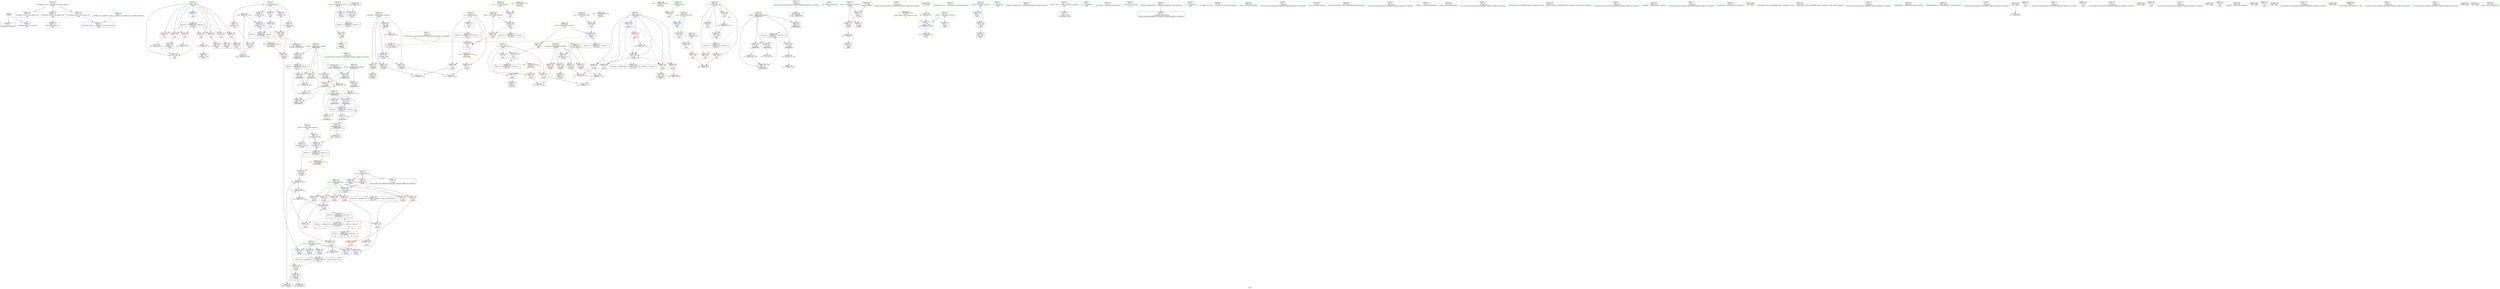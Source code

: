 digraph "SVFG" {
	label="SVFG";

	Node0x55c4ce69ee40 [shape=record,color=grey,label="{NodeID: 0\nNullPtr}"];
	Node0x55c4ce69ee40 -> Node0x55c4ce6b39d0[style=solid];
	Node0x55c4ce69ee40 -> Node0x55c4ce6ba080[style=solid];
	Node0x55c4ce6b6980 [shape=record,color=grey,label="{NodeID: 277\n286 = Binary(285, 233, )\n}"];
	Node0x55c4ce6b6980 -> Node0x55c4ce6b56d0[style=solid];
	Node0x55c4ce6b5050 [shape=record,color=blue,label="{NodeID: 194\n203\<--122\n\<--\n_Z4callii\n}"];
	Node0x55c4ce6b5050 -> Node0x55c4ce6d1790[style=dashed];
	Node0x55c4ce6b2210 [shape=record,color=red,label="{NodeID: 111\n96\<--74\n\<--retval\n_Z2EQd\n}"];
	Node0x55c4ce6b2210 -> Node0x55c4ce6b3da0[style=solid];
	Node0x55c4ce6b02a0 [shape=record,color=green,label="{NodeID: 28\n19\<--21\nm\<--m_field_insensitive\nGlob }"];
	Node0x55c4ce6b02a0 -> Node0x55c4ce6b1e00[style=solid];
	Node0x55c4ce6b02a0 -> Node0x55c4ce6b1ed0[style=solid];
	Node0x55c4ce6b02a0 -> Node0x55c4ce6b9c80[style=solid];
	Node0x55c4ce6b02a0 -> Node0x55c4ce6b5c80[style=solid];
	Node0x55c4ce6cf090 [shape=record,color=black,label="{NodeID: 305\nMR_8V_3 = PHI(MR_8V_4, MR_8V_2, )\npts\{107 \}\n}"];
	Node0x55c4ce6cf090 -> Node0x55c4ce6b2480[style=dashed];
	Node0x55c4ce6cf090 -> Node0x55c4ce6b6ed0[style=dashed];
	Node0x55c4ce6cf090 -> Node0x55c4ce6b6fa0[style=dashed];
	Node0x55c4ce6cf090 -> Node0x55c4ce6ba9a0[style=dashed];
	Node0x55c4ce6b8250 [shape=record,color=red,label="{NodeID: 139\n207\<--161\n\<--i\n_Z4callii\n}"];
	Node0x55c4ce6b8250 -> Node0x55c4ce6c3130[style=solid];
	Node0x55c4ce6b2c20 [shape=record,color=green,label="{NodeID: 56\n256\<--257\na\<--a_field_insensitive\nmain\n}"];
	Node0x55c4ce6b2c20 -> Node0x55c4ce6b9290[style=solid];
	Node0x55c4ce6ece90 [shape=record,color=black,label="{NodeID: 416\n104 = PHI(296, )\n1st arg _Z6BigModxxx }"];
	Node0x55c4ce6ece90 -> Node0x55c4ce6ba590[style=solid];
	Node0x55c4ce6b9910 [shape=record,color=red,label="{NodeID: 167\n336\<--268\n\<--tmp16\nmain\n}"];
	Node0x55c4ce6b9910 -> Node0x55c4ce6b5e20[style=solid];
	Node0x55c4ce6b44f0 [shape=record,color=black,label="{NodeID: 84\n288\<--287\nidxprom1\<--\nmain\n}"];
	Node0x55c4ce68f7a0 [shape=record,color=green,label="{NodeID: 1\n7\<--1\n__dso_handle\<--dummyObj\nGlob }"];
	Node0x55c4ce6b6b00 [shape=record,color=grey,label="{NodeID: 278\n285 = Binary(282, 284, )\n}"];
	Node0x55c4ce6b6b00 -> Node0x55c4ce6b6980[style=solid];
	Node0x55c4ce6b5120 [shape=record,color=blue,label="{NodeID: 195\n161\<--92\ni\<--\n_Z4callii\n}"];
	Node0x55c4ce6b5120 -> Node0x55c4ce6b8250[style=dashed];
	Node0x55c4ce6b5120 -> Node0x55c4ce6b8320[style=dashed];
	Node0x55c4ce6b5120 -> Node0x55c4ce6b83f0[style=dashed];
	Node0x55c4ce6b5120 -> Node0x55c4ce6b84c0[style=dashed];
	Node0x55c4ce6b5120 -> Node0x55c4ce6b8590[style=dashed];
	Node0x55c4ce6b5120 -> Node0x55c4ce6b52c0[style=dashed];
	Node0x55c4ce6b5120 -> Node0x55c4ce6ce690[style=dashed];
	Node0x55c4ce6b22e0 [shape=record,color=red,label="{NodeID: 112\n79\<--76\n\<--d.addr\n_Z2EQd\n}"];
	Node0x55c4ce6b03a0 [shape=record,color=green,label="{NodeID: 29\n22\<--23\nn\<--n_field_insensitive\nGlob }"];
	Node0x55c4ce6b03a0 -> Node0x55c4ce6b1fa0[style=solid];
	Node0x55c4ce6b03a0 -> Node0x55c4ce6b2070[style=solid];
	Node0x55c4ce6b03a0 -> Node0x55c4ce6b2140[style=solid];
	Node0x55c4ce6b03a0 -> Node0x55c4ce6b9d80[style=solid];
	Node0x55c4ce6b03a0 -> Node0x55c4ce6b5e20[style=solid];
	Node0x55c4ce6cf590 [shape=record,color=black,label="{NodeID: 306\nMR_10V_3 = PHI(MR_10V_4, MR_10V_2, )\npts\{109 \}\n}"];
	Node0x55c4ce6cf590 -> Node0x55c4ce6b7070[style=dashed];
	Node0x55c4ce6cf590 -> Node0x55c4ce6b7140[style=dashed];
	Node0x55c4ce6cf590 -> Node0x55c4ce6b7210[style=dashed];
	Node0x55c4ce6cf590 -> Node0x55c4ce6ba8d0[style=dashed];
	Node0x55c4ce6b8320 [shape=record,color=red,label="{NodeID: 140\n212\<--161\n\<--i\n_Z4callii\n}"];
	Node0x55c4ce6b8320 -> Node0x55c4ce6c0320[style=solid];
	Node0x55c4ce6b2cf0 [shape=record,color=green,label="{NodeID: 57\n258\<--259\ntmp\<--tmp_field_insensitive\nmain\n}"];
	Node0x55c4ce6b2cf0 -> Node0x55c4ce6b9360[style=solid];
	Node0x55c4ce6b2cf0 -> Node0x55c4ce6b5940[style=solid];
	Node0x55c4ce6ecfa0 [shape=record,color=black,label="{NodeID: 417\n105 = PHI(233, )\n2nd arg _Z6BigModxxx }"];
	Node0x55c4ce6ecfa0 -> Node0x55c4ce6ba660[style=solid];
	Node0x55c4ce6b99e0 [shape=record,color=red,label="{NodeID: 168\n282\<--281\n\<--arrayidx\nmain\n}"];
	Node0x55c4ce6b99e0 -> Node0x55c4ce6b6b00[style=solid];
	Node0x55c4ce6b45c0 [shape=record,color=black,label="{NodeID: 85\n292\<--291\nidxprom3\<--\nmain\n}"];
	Node0x55c4ce6a3d30 [shape=record,color=green,label="{NodeID: 2\n9\<--1\n\<--dummyObj\nCan only get source location for instruction, argument, global var or function.}"];
	Node0x55c4ce6b6c80 [shape=record,color=grey,label="{NodeID: 279\n238 = Binary(237, 92, )\n}"];
	Node0x55c4ce6b6c80 -> Node0x55c4ce6b52c0[style=solid];
	Node0x55c4ce6b51f0 [shape=record,color=blue,label="{NodeID: 196\n234\<--232\n\<--rem\n_Z4callii\n}"];
	Node0x55c4ce6b51f0 -> Node0x55c4ce6d1790[style=dashed];
	Node0x55c4ce6b23b0 [shape=record,color=red,label="{NodeID: 113\n88\<--76\n\<--d.addr\n_Z2EQd\n}"];
	Node0x55c4ce6b23b0 -> Node0x55c4ce6c38b0[style=solid];
	Node0x55c4ce6b04a0 [shape=record,color=green,label="{NodeID: 30\n31\<--35\nllvm.global_ctors\<--llvm.global_ctors_field_insensitive\nGlob }"];
	Node0x55c4ce6b04a0 -> Node0x55c4ce6b1b00[style=solid];
	Node0x55c4ce6b04a0 -> Node0x55c4ce6b1c00[style=solid];
	Node0x55c4ce6b04a0 -> Node0x55c4ce6b1d00[style=solid];
	Node0x55c4ce6cfa90 [shape=record,color=black,label="{NodeID: 307\nMR_14V_3 = PHI(MR_14V_5, MR_14V_2, )\npts\{113 \}\n}"];
	Node0x55c4ce6cfa90 -> Node0x55c4ce6b7480[style=dashed];
	Node0x55c4ce6cfa90 -> Node0x55c4ce6b7550[style=dashed];
	Node0x55c4ce6cfa90 -> Node0x55c4ce6ba800[style=dashed];
	Node0x55c4ce6cfa90 -> Node0x55c4ce6cfa90[style=dashed];
	Node0x55c4ce6b83f0 [shape=record,color=red,label="{NodeID: 141\n221\<--161\n\<--i\n_Z4callii\n}"];
	Node0x55c4ce6b83f0 -> Node0x55c4ce6c04a0[style=solid];
	Node0x55c4ce6b2dc0 [shape=record,color=green,label="{NodeID: 58\n260\<--261\ncs\<--cs_field_insensitive\nmain\n}"];
	Node0x55c4ce6b2dc0 -> Node0x55c4ce6b9430[style=solid];
	Node0x55c4ce6b2dc0 -> Node0x55c4ce6b9500[style=solid];
	Node0x55c4ce6b2dc0 -> Node0x55c4ce6b95d0[style=solid];
	Node0x55c4ce6b2dc0 -> Node0x55c4ce6b5ae0[style=solid];
	Node0x55c4ce6b2dc0 -> Node0x55c4ce6bced0[style=solid];
	Node0x55c4ce6b9ab0 [shape=record,color=red,label="{NodeID: 169\n294\<--293\n\<--arrayidx4\nmain\n|{<s0>6}}"];
	Node0x55c4ce6b9ab0:s0 -> Node0x55c4ce6ecd80[style=solid,color=red];
	Node0x55c4ce6b4690 [shape=record,color=black,label="{NodeID: 86\n298\<--297\nidxprom5\<--\nmain\n}"];
	Node0x55c4ce6a3dc0 [shape=record,color=green,label="{NodeID: 3\n20\<--1\n\<--dummyObj\nCan only get source location for instruction, argument, global var or function.|{<s0>13|<s1>13}}"];
	Node0x55c4ce6a3dc0:s0 -> Node0x55c4ce6ec8c0[style=solid,color=red];
	Node0x55c4ce6a3dc0:s1 -> Node0x55c4ce6ecb30[style=solid,color=red];
	Node0x55c4ce6b6e00 [shape=record,color=grey,label="{NodeID: 280\n64 = Binary(65, 61, )\n}"];
	Node0x55c4ce6b6e00 -> Node0x55c4ce6ba180[style=solid];
	Node0x55c4ce6b52c0 [shape=record,color=blue,label="{NodeID: 197\n161\<--238\ni\<--inc\n_Z4callii\n}"];
	Node0x55c4ce6b52c0 -> Node0x55c4ce6b8250[style=dashed];
	Node0x55c4ce6b52c0 -> Node0x55c4ce6b8320[style=dashed];
	Node0x55c4ce6b52c0 -> Node0x55c4ce6b83f0[style=dashed];
	Node0x55c4ce6b52c0 -> Node0x55c4ce6b84c0[style=dashed];
	Node0x55c4ce6b52c0 -> Node0x55c4ce6b8590[style=dashed];
	Node0x55c4ce6b52c0 -> Node0x55c4ce6b52c0[style=dashed];
	Node0x55c4ce6b52c0 -> Node0x55c4ce6ce690[style=dashed];
	Node0x55c4ce6b2480 [shape=record,color=red,label="{NodeID: 114\n130\<--106\n\<--B.addr\n_Z6BigModxxx\n}"];
	Node0x55c4ce6b2480 -> Node0x55c4ce6c26b0[style=solid];
	Node0x55c4ce6b05a0 [shape=record,color=green,label="{NodeID: 31\n36\<--37\n__cxx_global_var_init\<--__cxx_global_var_init_field_insensitive\n}"];
	Node0x55c4ce6cff90 [shape=record,color=black,label="{NodeID: 308\nMR_40V_3 = PHI(MR_40V_4, MR_40V_2, )\npts\{253 \}\n}"];
	Node0x55c4ce6cff90 -> Node0x55c4ce6b8c10[style=dashed];
	Node0x55c4ce6cff90 -> Node0x55c4ce6b8ce0[style=dashed];
	Node0x55c4ce6cff90 -> Node0x55c4ce6b8db0[style=dashed];
	Node0x55c4ce6cff90 -> Node0x55c4ce6b8e80[style=dashed];
	Node0x55c4ce6cff90 -> Node0x55c4ce6b8f50[style=dashed];
	Node0x55c4ce6cff90 -> Node0x55c4ce6b9020[style=dashed];
	Node0x55c4ce6cff90 -> Node0x55c4ce6b90f0[style=dashed];
	Node0x55c4ce6cff90 -> Node0x55c4ce6b5870[style=dashed];
	Node0x55c4ce6b84c0 [shape=record,color=red,label="{NodeID: 142\n226\<--161\n\<--i\n_Z4callii\n}"];
	Node0x55c4ce6b84c0 -> Node0x55c4ce6b41b0[style=solid];
	Node0x55c4ce6b2e90 [shape=record,color=green,label="{NodeID: 59\n262\<--263\na11\<--a11_field_insensitive\nmain\n}"];
	Node0x55c4ce6b2e90 -> Node0x55c4ce6b96a0[style=solid];
	Node0x55c4ce6b9b80 [shape=record,color=blue,label="{NodeID: 170\n8\<--9\n_ZL2pi\<--\nGlob }"];
	Node0x55c4ce6b4760 [shape=record,color=black,label="{NodeID: 87\n249\<--361\nmain_ret\<--\nmain\n}"];
	Node0x55c4ce6a3e50 [shape=record,color=green,label="{NodeID: 4\n24\<--1\n.str\<--dummyObj\nGlob }"];
	Node0x55c4ce6c26b0 [shape=record,color=grey,label="{NodeID: 281\n131 = Binary(129, 130, )\n}"];
	Node0x55c4ce6c26b0 -> Node0x55c4ce6b6680[style=solid];
	Node0x55c4ce6b5390 [shape=record,color=blue,label="{NodeID: 198\n153\<--242\nretval\<--\n_Z4callii\n}"];
	Node0x55c4ce6b5390 -> Node0x55c4ce6cdc90[style=dashed];
	Node0x55c4ce6b6ed0 [shape=record,color=red,label="{NodeID: 115\n139\<--106\n\<--B.addr\n_Z6BigModxxx\n}"];
	Node0x55c4ce6b6ed0 -> Node0x55c4ce6b6080[style=solid];
	Node0x55c4ce6b06a0 [shape=record,color=green,label="{NodeID: 32\n40\<--41\n_ZNSt8ios_base4InitC1Ev\<--_ZNSt8ios_base4InitC1Ev_field_insensitive\n}"];
	Node0x55c4ce6d0490 [shape=record,color=black,label="{NodeID: 309\nMR_30V_3 = PHI(MR_30V_4, MR_30V_2, )\npts\{130000 \}\n|{|<s2>13}}"];
	Node0x55c4ce6d0490 -> Node0x55c4ce6b99e0[style=dashed];
	Node0x55c4ce6d0490 -> Node0x55c4ce6b56d0[style=dashed];
	Node0x55c4ce6d0490:s2 -> Node0x55c4ce6d4d10[style=dashed,color=red];
	Node0x55c4ce6b8590 [shape=record,color=red,label="{NodeID: 143\n237\<--161\n\<--i\n_Z4callii\n}"];
	Node0x55c4ce6b8590 -> Node0x55c4ce6b6c80[style=solid];
	Node0x55c4ce6b2f60 [shape=record,color=green,label="{NodeID: 60\n264\<--265\ntmp13\<--tmp13_field_insensitive\nmain\n}"];
	Node0x55c4ce6b2f60 -> Node0x55c4ce6b9770[style=solid];
	Node0x55c4ce6b2f60 -> Node0x55c4ce6b5bb0[style=solid];
	Node0x55c4ce6b9c80 [shape=record,color=blue,label="{NodeID: 171\n19\<--20\nm\<--\nGlob }"];
	Node0x55c4ce6b9c80 -> Node0x55c4ce6d1c90[style=dashed];
	Node0x55c4ce6b4830 [shape=record,color=purple,label="{NodeID: 88\n42\<--4\n\<--_ZStL8__ioinit\n__cxx_global_var_init\n}"];
	Node0x55c4ce6ae980 [shape=record,color=green,label="{NodeID: 5\n26\<--1\n.str.2\<--dummyObj\nGlob }"];
	Node0x55c4ce6c2830 [shape=record,color=grey,label="{NodeID: 282\n224 = Binary(223, 92, )\n|{<s0>5}}"];
	Node0x55c4ce6c2830:s0 -> Node0x55c4ce6ecb30[style=solid,color=red];
	Node0x55c4ce6b5460 [shape=record,color=blue,label="{NodeID: 199\n250\<--20\nretval\<--\nmain\n}"];
	Node0x55c4ce6b5460 -> Node0x55c4ce6b8b40[style=dashed];
	Node0x55c4ce6b6fa0 [shape=record,color=red,label="{NodeID: 116\n140\<--106\n\<--B.addr\n_Z6BigModxxx\n}"];
	Node0x55c4ce6b6fa0 -> Node0x55c4ce6b6080[style=solid];
	Node0x55c4ce6b07a0 [shape=record,color=green,label="{NodeID: 33\n46\<--47\n__cxa_atexit\<--__cxa_atexit_field_insensitive\n}"];
	Node0x55c4ce6d11a0 [shape=record,color=black,label="{NodeID: 310\nMR_32V_2 = PHI(MR_32V_3, MR_32V_1, )\npts\{150000 \}\n|{|<s1>13}}"];
	Node0x55c4ce6d11a0 -> Node0x55c4ce6b57a0[style=dashed];
	Node0x55c4ce6d11a0:s1 -> Node0x55c4ce6d4df0[style=dashed,color=red];
	Node0x55c4ce6b8660 [shape=record,color=red,label="{NodeID: 144\n176\<--175\n\<--arrayidx\n_Z4callii\n}"];
	Node0x55c4ce6b8660 -> Node0x55c4ce6bac10[style=solid];
	Node0x55c4ce6b3030 [shape=record,color=green,label="{NodeID: 61\n266\<--267\na14\<--a14_field_insensitive\nmain\n}"];
	Node0x55c4ce6b3030 -> Node0x55c4ce6b9840[style=solid];
	Node0x55c4ce6d5630 [shape=record,color=yellow,style=double,label="{NodeID: 338\n44V_1 = ENCHI(MR_44V_0)\npts\{257 \}\nFun[main]}"];
	Node0x55c4ce6d5630 -> Node0x55c4ce6b9290[style=dashed];
	Node0x55c4ce6b9d80 [shape=record,color=blue,label="{NodeID: 172\n22\<--20\nn\<--\nGlob }"];
	Node0x55c4ce6b9d80 -> Node0x55c4ce6d2190[style=dashed];
	Node0x55c4ce6b4900 [shape=record,color=purple,label="{NodeID: 89\n175\<--11\narrayidx\<--fact\n_Z4callii\n}"];
	Node0x55c4ce6b4900 -> Node0x55c4ce6b8660[style=solid];
	Node0x55c4ce6aea10 [shape=record,color=green,label="{NodeID: 6\n28\<--1\n_ZSt4cout\<--dummyObj\nGlob }"];
	Node0x55c4ce6c29b0 [shape=record,color=grey,label="{NodeID: 283\n125 = Binary(124, 126, )\n}"];
	Node0x55c4ce6c29b0 -> Node0x55c4ce6c3bb0[style=solid];
	Node0x55c4ce6b5530 [shape=record,color=blue,label="{NodeID: 200\n271\<--118\n\<--\nmain\n}"];
	Node0x55c4ce6b5530 -> Node0x55c4ce6d0490[style=dashed];
	Node0x55c4ce6b7070 [shape=record,color=red,label="{NodeID: 117\n120\<--108\n\<--P.addr\n_Z6BigModxxx\n}"];
	Node0x55c4ce6b7070 -> Node0x55c4ce6c3d30[style=solid];
	Node0x55c4ce6b08a0 [shape=record,color=green,label="{NodeID: 34\n45\<--51\n_ZNSt8ios_base4InitD1Ev\<--_ZNSt8ios_base4InitD1Ev_field_insensitive\n}"];
	Node0x55c4ce6b08a0 -> Node0x55c4ce6b3bd0[style=solid];
	Node0x55c4ce6b8730 [shape=record,color=red,label="{NodeID: 145\n195\<--194\n\<--\n_Z4callii\n}"];
	Node0x55c4ce6b8730 -> Node0x55c4ce6c32b0[style=solid];
	Node0x55c4ce6b3100 [shape=record,color=green,label="{NodeID: 62\n268\<--269\ntmp16\<--tmp16_field_insensitive\nmain\n}"];
	Node0x55c4ce6b3100 -> Node0x55c4ce6b9910[style=solid];
	Node0x55c4ce6b3100 -> Node0x55c4ce6b5d50[style=solid];
	Node0x55c4ce6b9e80 [shape=record,color=blue,label="{NodeID: 173\n390\<--32\nllvm.global_ctors_0\<--\nGlob }"];
	Node0x55c4ce6b49d0 [shape=record,color=purple,label="{NodeID: 90\n271\<--11\n\<--fact\nmain\n}"];
	Node0x55c4ce6b49d0 -> Node0x55c4ce6b5530[style=solid];
	Node0x55c4ce6aeaa0 [shape=record,color=green,label="{NodeID: 7\n29\<--1\n.str.3\<--dummyObj\nGlob }"];
	Node0x55c4ce6c2b30 [shape=record,color=grey,label="{NodeID: 284\n232 = Binary(231, 233, )\n}"];
	Node0x55c4ce6c2b30 -> Node0x55c4ce6b51f0[style=solid];
	Node0x55c4ce6b5600 [shape=record,color=blue,label="{NodeID: 201\n252\<--92\ni\<--\nmain\n}"];
	Node0x55c4ce6b5600 -> Node0x55c4ce6cff90[style=dashed];
	Node0x55c4ce6b7140 [shape=record,color=red,label="{NodeID: 118\n124\<--108\n\<--P.addr\n_Z6BigModxxx\n}"];
	Node0x55c4ce6b7140 -> Node0x55c4ce6c29b0[style=solid];
	Node0x55c4ce6b09a0 [shape=record,color=green,label="{NodeID: 35\n58\<--59\n__cxx_global_var_init.1\<--__cxx_global_var_init.1_field_insensitive\n}"];
	Node0x55c4ce6d1790 [shape=record,color=black,label="{NodeID: 312\nMR_34V_4 = PHI(MR_34V_6, MR_34V_3, )\npts\{180000 \}\n|{|<s3>5|<s4>5|<s5>5|<s6>5}}"];
	Node0x55c4ce6d1790 -> Node0x55c4ce6b88d0[style=dashed];
	Node0x55c4ce6d1790 -> Node0x55c4ce6b8a70[style=dashed];
	Node0x55c4ce6d1790 -> Node0x55c4ce6ceb90[style=dashed];
	Node0x55c4ce6d1790:s3 -> Node0x55c4ce6b8730[style=dashed,color=red];
	Node0x55c4ce6d1790:s4 -> Node0x55c4ce6b8800[style=dashed,color=red];
	Node0x55c4ce6d1790:s5 -> Node0x55c4ce6b5050[style=dashed,color=red];
	Node0x55c4ce6d1790:s6 -> Node0x55c4ce6ceb90[style=dashed,color=red];
	Node0x55c4ce6b8800 [shape=record,color=red,label="{NodeID: 146\n200\<--199\n\<--\n_Z4callii\n}"];
	Node0x55c4ce6b8800 -> Node0x55c4ce6b4f80[style=solid];
	Node0x55c4ce6b31d0 [shape=record,color=green,label="{NodeID: 63\n308\<--309\nscanf\<--scanf_field_insensitive\n}"];
	Node0x55c4ce6b9f80 [shape=record,color=blue,label="{NodeID: 174\n391\<--33\nllvm.global_ctors_1\<--_GLOBAL__sub_I_math10_0_1.cpp\nGlob }"];
	Node0x55c4ce6b4aa0 [shape=record,color=purple,label="{NodeID: 91\n281\<--11\narrayidx\<--fact\nmain\n}"];
	Node0x55c4ce6b4aa0 -> Node0x55c4ce6b99e0[style=solid];
	Node0x55c4ce6aeb30 [shape=record,color=green,label="{NodeID: 8\n32\<--1\n\<--dummyObj\nCan only get source location for instruction, argument, global var or function.}"];
	Node0x55c4ce6c2cb0 [shape=record,color=grey,label="{NodeID: 285\n230 = Binary(225, 229, )\n}"];
	Node0x55c4ce6c2cb0 -> Node0x55c4ce6c2e30[style=solid];
	Node0x55c4ce6b56d0 [shape=record,color=blue,label="{NodeID: 202\n289\<--286\narrayidx2\<--rem\nmain\n}"];
	Node0x55c4ce6b56d0 -> Node0x55c4ce6b9ab0[style=dashed];
	Node0x55c4ce6b56d0 -> Node0x55c4ce6d0490[style=dashed];
	Node0x55c4ce6b7210 [shape=record,color=red,label="{NodeID: 119\n136\<--108\n\<--P.addr\n_Z6BigModxxx\n}"];
	Node0x55c4ce6b7210 -> Node0x55c4ce6b6500[style=solid];
	Node0x55c4ce6b0aa0 [shape=record,color=green,label="{NodeID: 36\n62\<--63\nacos\<--acos_field_insensitive\n}"];
	Node0x55c4ce6d1c90 [shape=record,color=black,label="{NodeID: 313\nMR_16V_2 = PHI(MR_16V_3, MR_16V_1, )\npts\{21 \}\n}"];
	Node0x55c4ce6d1c90 -> Node0x55c4ce6b5c80[style=dashed];
	Node0x55c4ce6b88d0 [shape=record,color=red,label="{NodeID: 147\n219\<--218\n\<--\n_Z4callii\n}"];
	Node0x55c4ce6b88d0 -> Node0x55c4ce6c2e30[style=solid];
	Node0x55c4ce6b32d0 [shape=record,color=green,label="{NodeID: 64\n324\<--325\nllvm.memset.p0i8.i64\<--llvm.memset.p0i8.i64_field_insensitive\n}"];
	Node0x55c4ce6d58d0 [shape=record,color=yellow,style=double,label="{NodeID: 341\n50V_1 = ENCHI(MR_50V_0)\npts\{263 \}\nFun[main]}"];
	Node0x55c4ce6d58d0 -> Node0x55c4ce6b96a0[style=dashed];
	Node0x55c4ce6ba080 [shape=record,color=blue, style = dotted,label="{NodeID: 175\n392\<--3\nllvm.global_ctors_2\<--dummyVal\nGlob }"];
	Node0x55c4ce6b4b70 [shape=record,color=purple,label="{NodeID: 92\n289\<--11\narrayidx2\<--fact\nmain\n}"];
	Node0x55c4ce6b4b70 -> Node0x55c4ce6b56d0[style=solid];
	Node0x55c4ce6af370 [shape=record,color=green,label="{NodeID: 9\n65\<--1\n\<--dummyObj\nCan only get source location for instruction, argument, global var or function.}"];
	Node0x55c4ce6c2e30 [shape=record,color=grey,label="{NodeID: 286\n231 = Binary(219, 230, )\n}"];
	Node0x55c4ce6c2e30 -> Node0x55c4ce6c2b30[style=solid];
	Node0x55c4ce6b57a0 [shape=record,color=blue,label="{NodeID: 203\n299\<--295\narrayidx6\<--call\nmain\n}"];
	Node0x55c4ce6b57a0 -> Node0x55c4ce6d11a0[style=dashed];
	Node0x55c4ce6b72e0 [shape=record,color=red,label="{NodeID: 120\n132\<--110\n\<--M.addr\n_Z6BigModxxx\n}"];
	Node0x55c4ce6b72e0 -> Node0x55c4ce6b6680[style=solid];
	Node0x55c4ce6b0ba0 [shape=record,color=green,label="{NodeID: 37\n70\<--71\n_Z2EQd\<--_Z2EQd_field_insensitive\n}"];
	Node0x55c4ce6d2190 [shape=record,color=black,label="{NodeID: 314\nMR_18V_2 = PHI(MR_18V_3, MR_18V_1, )\npts\{23 \}\n}"];
	Node0x55c4ce6d2190 -> Node0x55c4ce6b5e20[style=dashed];
	Node0x55c4ce6b89a0 [shape=record,color=red,label="{NodeID: 148\n229\<--228\n\<--arrayidx21\n_Z4callii\n}"];
	Node0x55c4ce6b89a0 -> Node0x55c4ce6c2cb0[style=solid];
	Node0x55c4ce6b33d0 [shape=record,color=green,label="{NodeID: 65\n341\<--342\nprintf\<--printf_field_insensitive\n}"];
	Node0x55c4ce6ba180 [shape=record,color=blue,label="{NodeID: 176\n8\<--64\n_ZL2pi\<--mul\n__cxx_global_var_init.1\n|{<s0>17}}"];
	Node0x55c4ce6ba180:s0 -> Node0x55c4ce6bbd20[style=dashed,color=blue];
	Node0x55c4ce6b4c40 [shape=record,color=purple,label="{NodeID: 93\n293\<--11\narrayidx4\<--fact\nmain\n}"];
	Node0x55c4ce6b4c40 -> Node0x55c4ce6b9ab0[style=solid];
	Node0x55c4ce6af400 [shape=record,color=green,label="{NodeID: 10\n84\<--1\n\<--dummyObj\nCan only get source location for instruction, argument, global var or function.}"];
	Node0x55c4ce6c2fb0 [shape=record,color=grey,label="{NodeID: 287\n215 = cmp(213, 214, )\n}"];
	Node0x55c4ce6b5870 [shape=record,color=blue,label="{NodeID: 204\n252\<--303\ni\<--inc\nmain\n}"];
	Node0x55c4ce6b5870 -> Node0x55c4ce6cff90[style=dashed];
	Node0x55c4ce6b73b0 [shape=record,color=red,label="{NodeID: 121\n142\<--110\n\<--M.addr\n_Z6BigModxxx\n}"];
	Node0x55c4ce6b73b0 -> Node0x55c4ce6b6200[style=solid];
	Node0x55c4ce6b0ca0 [shape=record,color=green,label="{NodeID: 38\n74\<--75\nretval\<--retval_field_insensitive\n_Z2EQd\n}"];
	Node0x55c4ce6b0ca0 -> Node0x55c4ce6b2210[style=solid];
	Node0x55c4ce6b0ca0 -> Node0x55c4ce6ba320[style=solid];
	Node0x55c4ce6b0ca0 -> Node0x55c4ce6ba3f0[style=solid];
	Node0x55c4ce6bbd20 [shape=record,color=yellow,style=double,label="{NodeID: 398\n2V_2 = CSCHI(MR_2V_1)\npts\{10 \}\nCS[]}"];
	Node0x55c4ce6d2690 [shape=record,color=black,label="{NodeID: 315\nMR_48V_3 = PHI(MR_48V_4, MR_48V_2, )\npts\{261 \}\n}"];
	Node0x55c4ce6d2690 -> Node0x55c4ce6b9430[style=dashed];
	Node0x55c4ce6d2690 -> Node0x55c4ce6b9500[style=dashed];
	Node0x55c4ce6d2690 -> Node0x55c4ce6b95d0[style=dashed];
	Node0x55c4ce6d2690 -> Node0x55c4ce6bced0[style=dashed];
	Node0x55c4ce6b8a70 [shape=record,color=red,label="{NodeID: 149\n242\<--241\n\<--\n_Z4callii\n}"];
	Node0x55c4ce6b8a70 -> Node0x55c4ce6b5390[style=solid];
	Node0x55c4ce6b34d0 [shape=record,color=green,label="{NodeID: 66\n345\<--346\n_ZStlsISt11char_traitsIcEERSt13basic_ostreamIcT_ES5_PKc\<--_ZStlsISt11char_traitsIcEERSt13basic_ostreamIcT_ES5_PKc_field_insensitive\n}"];
	Node0x55c4ce6d5a90 [shape=record,color=yellow,style=double,label="{NodeID: 343\n54V_1 = ENCHI(MR_54V_0)\npts\{267 \}\nFun[main]}"];
	Node0x55c4ce6d5a90 -> Node0x55c4ce6b9840[style=dashed];
	Node0x55c4ce6ba250 [shape=record,color=blue,label="{NodeID: 177\n76\<--73\nd.addr\<--d\n_Z2EQd\n}"];
	Node0x55c4ce6ba250 -> Node0x55c4ce6b22e0[style=dashed];
	Node0x55c4ce6ba250 -> Node0x55c4ce6b23b0[style=dashed];
	Node0x55c4ce6b4d10 [shape=record,color=purple,label="{NodeID: 94\n228\<--14\narrayidx21\<--invFact\n_Z4callii\n}"];
	Node0x55c4ce6b4d10 -> Node0x55c4ce6b89a0[style=solid];
	Node0x55c4ce6af490 [shape=record,color=green,label="{NodeID: 11\n92\<--1\n\<--dummyObj\nCan only get source location for instruction, argument, global var or function.}"];
	Node0x55c4ce6c3130 [shape=record,color=grey,label="{NodeID: 288\n208 = cmp(207, 209, )\n}"];
	Node0x55c4ce6b5940 [shape=record,color=blue,label="{NodeID: 205\n258\<--310\ntmp\<--\nmain\n}"];
	Node0x55c4ce6b5940 -> Node0x55c4ce6b9360[style=dashed];
	Node0x55c4ce6b7480 [shape=record,color=red,label="{NodeID: 122\n129\<--112\n\<--R\n_Z6BigModxxx\n}"];
	Node0x55c4ce6b7480 -> Node0x55c4ce6c26b0[style=solid];
	Node0x55c4ce6b0d70 [shape=record,color=green,label="{NodeID: 39\n76\<--77\nd.addr\<--d.addr_field_insensitive\n_Z2EQd\n}"];
	Node0x55c4ce6b0d70 -> Node0x55c4ce6b22e0[style=solid];
	Node0x55c4ce6b0d70 -> Node0x55c4ce6b23b0[style=solid];
	Node0x55c4ce6b0d70 -> Node0x55c4ce6ba250[style=solid];
	Node0x55c4ce6ead00 [shape=record,color=black,label="{NodeID: 399\n225 = PHI(150, )\n}"];
	Node0x55c4ce6ead00 -> Node0x55c4ce6c2cb0[style=solid];
	Node0x55c4ce6d2b90 [shape=record,color=black,label="{NodeID: 316\nMR_52V_2 = PHI(MR_52V_3, MR_52V_1, )\npts\{265 \}\n}"];
	Node0x55c4ce6d2b90 -> Node0x55c4ce6b5bb0[style=dashed];
	Node0x55c4ce6b8b40 [shape=record,color=red,label="{NodeID: 150\n361\<--250\n\<--retval\nmain\n}"];
	Node0x55c4ce6b8b40 -> Node0x55c4ce6b4760[style=solid];
	Node0x55c4ce6b35d0 [shape=record,color=green,label="{NodeID: 67\n349\<--350\n_ZNSolsEx\<--_ZNSolsEx_field_insensitive\n}"];
	Node0x55c4ce6ba320 [shape=record,color=blue,label="{NodeID: 178\n74\<--20\nretval\<--\n_Z2EQd\n}"];
	Node0x55c4ce6ba320 -> Node0x55c4ce6cd290[style=dashed];
	Node0x55c4ce6b4de0 [shape=record,color=purple,label="{NodeID: 95\n299\<--14\narrayidx6\<--invFact\nmain\n}"];
	Node0x55c4ce6b4de0 -> Node0x55c4ce6b57a0[style=solid];
	Node0x55c4ce6af520 [shape=record,color=green,label="{NodeID: 12\n93\<--1\n\<--dummyObj\nCan only get source location for instruction, argument, global var or function.}"];
	Node0x55c4ce6c32b0 [shape=record,color=grey,label="{NodeID: 289\n196 = cmp(195, 197, )\n}"];
	Node0x55c4ce6b5a10 [shape=record,color=blue,label="{NodeID: 206\n254\<--312\nt\<--\nmain\n}"];
	Node0x55c4ce6b5a10 -> Node0x55c4ce6b91c0[style=dashed];
	Node0x55c4ce6b7550 [shape=record,color=red,label="{NodeID: 123\n146\<--112\n\<--R\n_Z6BigModxxx\n}"];
	Node0x55c4ce6b7550 -> Node0x55c4ce6b3e70[style=solid];
	Node0x55c4ce6b0e40 [shape=record,color=green,label="{NodeID: 40\n81\<--82\nllvm.fabs.f64\<--llvm.fabs.f64_field_insensitive\n}"];
	Node0x55c4ce6ebbe0 [shape=record,color=black,label="{NodeID: 400\n43 = PHI()\n}"];
	Node0x55c4ce6d3090 [shape=record,color=black,label="{NodeID: 317\nMR_56V_2 = PHI(MR_56V_3, MR_56V_1, )\npts\{269 \}\n}"];
	Node0x55c4ce6d3090 -> Node0x55c4ce6b5d50[style=dashed];
	Node0x55c4ce6b8c10 [shape=record,color=red,label="{NodeID: 151\n275\<--252\n\<--i\nmain\n}"];
	Node0x55c4ce6b8c10 -> Node0x55c4ce6c3430[style=solid];
	Node0x55c4ce6b36d0 [shape=record,color=green,label="{NodeID: 68\n352\<--353\n_ZSt4endlIcSt11char_traitsIcEERSt13basic_ostreamIT_T0_ES6_\<--_ZSt4endlIcSt11char_traitsIcEERSt13basic_ostreamIT_T0_ES6__field_insensitive\n}"];
	Node0x55c4ce6ba3f0 [shape=record,color=blue,label="{NodeID: 179\n74\<--91\nretval\<--cond\n_Z2EQd\n}"];
	Node0x55c4ce6ba3f0 -> Node0x55c4ce6cd290[style=dashed];
	Node0x55c4ce6b1550 [shape=record,color=purple,label="{NodeID: 96\n189\<--16\narrayidx8\<--dp\n_Z4callii\n}"];
	Node0x55c4ce6af5b0 [shape=record,color=green,label="{NodeID: 13\n118\<--1\n\<--dummyObj\nCan only get source location for instruction, argument, global var or function.}"];
	Node0x55c4ce6c3430 [shape=record,color=grey,label="{NodeID: 290\n276 = cmp(275, 209, )\n}"];
	Node0x55c4ce6b5ae0 [shape=record,color=blue,label="{NodeID: 207\n260\<--92\ncs\<--\nmain\n}"];
	Node0x55c4ce6b5ae0 -> Node0x55c4ce6d2690[style=dashed];
	Node0x55c4ce6b7620 [shape=record,color=red,label="{NodeID: 124\n245\<--153\n\<--retval\n_Z4callii\n}"];
	Node0x55c4ce6b7620 -> Node0x55c4ce6b4280[style=solid];
	Node0x55c4ce6b0f40 [shape=record,color=green,label="{NodeID: 41\n100\<--101\n_Z6BigModxxx\<--_Z6BigModxxx_field_insensitive\n}"];
	Node0x55c4ce6ebcb0 [shape=record,color=black,label="{NodeID: 401\n61 = PHI()\n}"];
	Node0x55c4ce6ebcb0 -> Node0x55c4ce6b6e00[style=solid];
	Node0x55c4ce6d3590 [shape=record,color=black,label="{NodeID: 318\nMR_34V_2 = PHI(MR_34V_3, MR_34V_1, )\npts\{180000 \}\n|{<s0>13|<s1>13|<s2>13|<s3>13}}"];
	Node0x55c4ce6d3590:s0 -> Node0x55c4ce6b8730[style=dashed,color=red];
	Node0x55c4ce6d3590:s1 -> Node0x55c4ce6b8800[style=dashed,color=red];
	Node0x55c4ce6d3590:s2 -> Node0x55c4ce6b5050[style=dashed,color=red];
	Node0x55c4ce6d3590:s3 -> Node0x55c4ce6ceb90[style=dashed,color=red];
	Node0x55c4ce6b8ce0 [shape=record,color=red,label="{NodeID: 152\n278\<--252\n\<--i\nmain\n}"];
	Node0x55c4ce6b8ce0 -> Node0x55c4ce6b6800[style=solid];
	Node0x55c4ce6b37d0 [shape=record,color=green,label="{NodeID: 69\n354\<--355\n_ZNSolsEPFRSoS_E\<--_ZNSolsEPFRSoS_E_field_insensitive\n}"];
	Node0x55c4ce6ba4c0 [shape=record,color=blue,label="{NodeID: 180\n106\<--103\nB.addr\<--B\n_Z6BigModxxx\n}"];
	Node0x55c4ce6ba4c0 -> Node0x55c4ce6cf090[style=dashed];
	Node0x55c4ce6b1620 [shape=record,color=purple,label="{NodeID: 97\n192\<--16\narrayidx10\<--dp\n_Z4callii\n}"];
	Node0x55c4ce6b1620 -> Node0x55c4ce6b4eb0[style=solid];
	Node0x55c4ce6af640 [shape=record,color=green,label="{NodeID: 14\n122\<--1\n\<--dummyObj\nCan only get source location for instruction, argument, global var or function.}"];
	Node0x55c4ce6c35b0 [shape=record,color=grey,label="{NodeID: 291\n171 = cmp(169, 170, )\n}"];
	Node0x55c4ce6b5bb0 [shape=record,color=blue,label="{NodeID: 208\n264\<--328\ntmp13\<--\nmain\n}"];
	Node0x55c4ce6b5bb0 -> Node0x55c4ce6b9770[style=dashed];
	Node0x55c4ce6b5bb0 -> Node0x55c4ce6d2b90[style=dashed];
	Node0x55c4ce6b76f0 [shape=record,color=red,label="{NodeID: 125\n165\<--155\n\<--pos.addr\n_Z4callii\n}"];
	Node0x55c4ce6b76f0 -> Node0x55c4ce6c3eb0[style=solid];
	Node0x55c4ce6b1040 [shape=record,color=green,label="{NodeID: 42\n106\<--107\nB.addr\<--B.addr_field_insensitive\n_Z6BigModxxx\n}"];
	Node0x55c4ce6b1040 -> Node0x55c4ce6b2480[style=solid];
	Node0x55c4ce6b1040 -> Node0x55c4ce6b6ed0[style=solid];
	Node0x55c4ce6b1040 -> Node0x55c4ce6b6fa0[style=solid];
	Node0x55c4ce6b1040 -> Node0x55c4ce6ba4c0[style=solid];
	Node0x55c4ce6b1040 -> Node0x55c4ce6ba9a0[style=solid];
	Node0x55c4ce6ebd80 [shape=record,color=black,label="{NodeID: 402\n80 = PHI()\n}"];
	Node0x55c4ce6ebd80 -> Node0x55c4ce6c3a30[style=solid];
	Node0x55c4ce6b8db0 [shape=record,color=red,label="{NodeID: 153\n283\<--252\n\<--i\nmain\n}"];
	Node0x55c4ce6b8db0 -> Node0x55c4ce6b4420[style=solid];
	Node0x55c4ce6b38d0 [shape=record,color=green,label="{NodeID: 70\n33\<--385\n_GLOBAL__sub_I_math10_0_1.cpp\<--_GLOBAL__sub_I_math10_0_1.cpp_field_insensitive\n}"];
	Node0x55c4ce6b38d0 -> Node0x55c4ce6b9f80[style=solid];
	Node0x55c4ce6ba590 [shape=record,color=blue,label="{NodeID: 181\n108\<--104\nP.addr\<--P\n_Z6BigModxxx\n}"];
	Node0x55c4ce6ba590 -> Node0x55c4ce6cf590[style=dashed];
	Node0x55c4ce6b16f0 [shape=record,color=purple,label="{NodeID: 98\n306\<--24\n\<--.str\nmain\n}"];
	Node0x55c4ce6af6d0 [shape=record,color=green,label="{NodeID: 15\n126\<--1\n\<--dummyObj\nCan only get source location for instruction, argument, global var or function.}"];
	Node0x55c4ce6c3730 [shape=record,color=grey,label="{NodeID: 292\n183 = cmp(181, 182, )\n}"];
	Node0x55c4ce6b5c80 [shape=record,color=blue,label="{NodeID: 209\n19\<--330\nm\<--\nmain\n|{|<s1>13}}"];
	Node0x55c4ce6b5c80 -> Node0x55c4ce6d1c90[style=dashed];
	Node0x55c4ce6b5c80:s1 -> Node0x55c4ce6d46c0[style=dashed,color=red];
	Node0x55c4ce6b77c0 [shape=record,color=red,label="{NodeID: 126\n187\<--155\n\<--pos.addr\n_Z4callii\n}"];
	Node0x55c4ce6b77c0 -> Node0x55c4ce6b4010[style=solid];
	Node0x55c4ce6b1110 [shape=record,color=green,label="{NodeID: 43\n108\<--109\nP.addr\<--P.addr_field_insensitive\n_Z6BigModxxx\n}"];
	Node0x55c4ce6b1110 -> Node0x55c4ce6b7070[style=solid];
	Node0x55c4ce6b1110 -> Node0x55c4ce6b7140[style=solid];
	Node0x55c4ce6b1110 -> Node0x55c4ce6b7210[style=solid];
	Node0x55c4ce6b1110 -> Node0x55c4ce6ba590[style=solid];
	Node0x55c4ce6b1110 -> Node0x55c4ce6ba8d0[style=solid];
	Node0x55c4ce6ebe50 [shape=record,color=black,label="{NodeID: 403\n295 = PHI(102, )\n}"];
	Node0x55c4ce6ebe50 -> Node0x55c4ce6b57a0[style=solid];
	Node0x55c4ce6d45b0 [shape=record,color=yellow,style=double,label="{NodeID: 320\n2V_1 = ENCHI(MR_2V_0)\npts\{10 \}\nFun[_GLOBAL__sub_I_math10_0_1.cpp]|{<s0>17}}"];
	Node0x55c4ce6d45b0:s0 -> Node0x55c4ce6ba180[style=dashed,color=red];
	Node0x55c4ce6b8e80 [shape=record,color=red,label="{NodeID: 154\n287\<--252\n\<--i\nmain\n}"];
	Node0x55c4ce6b8e80 -> Node0x55c4ce6b44f0[style=solid];
	Node0x55c4ce6b39d0 [shape=record,color=black,label="{NodeID: 71\n2\<--3\ndummyVal\<--dummyVal\n}"];
	Node0x55c4ce6ba660 [shape=record,color=blue,label="{NodeID: 182\n110\<--105\nM.addr\<--M\n_Z6BigModxxx\n}"];
	Node0x55c4ce6ba660 -> Node0x55c4ce6b72e0[style=dashed];
	Node0x55c4ce6ba660 -> Node0x55c4ce6b73b0[style=dashed];
	Node0x55c4ce6b17c0 [shape=record,color=purple,label="{NodeID: 99\n326\<--24\n\<--.str\nmain\n}"];
	Node0x55c4ce6af760 [shape=record,color=green,label="{NodeID: 16\n197\<--1\n\<--dummyObj\nCan only get source location for instruction, argument, global var or function.}"];
	Node0x55c4ce6c38b0 [shape=record,color=grey,label="{NodeID: 293\n89 = cmp(88, 84, )\n}"];
	Node0x55c4ce6c38b0 -> Node0x55c4ce6b3cd0[style=solid];
	Node0x55c4ce6b5d50 [shape=record,color=blue,label="{NodeID: 210\n268\<--334\ntmp16\<--\nmain\n}"];
	Node0x55c4ce6b5d50 -> Node0x55c4ce6b9910[style=dashed];
	Node0x55c4ce6b5d50 -> Node0x55c4ce6d3090[style=dashed];
	Node0x55c4ce6b7890 [shape=record,color=red,label="{NodeID: 127\n211\<--155\n\<--pos.addr\n_Z4callii\n}"];
	Node0x55c4ce6b7890 -> Node0x55c4ce6c0320[style=solid];
	Node0x55c4ce6b11e0 [shape=record,color=green,label="{NodeID: 44\n110\<--111\nM.addr\<--M.addr_field_insensitive\n_Z6BigModxxx\n}"];
	Node0x55c4ce6b11e0 -> Node0x55c4ce6b72e0[style=solid];
	Node0x55c4ce6b11e0 -> Node0x55c4ce6b73b0[style=solid];
	Node0x55c4ce6b11e0 -> Node0x55c4ce6ba660[style=solid];
	Node0x55c4ce6ebfe0 [shape=record,color=black,label="{NodeID: 404\n307 = PHI()\n}"];
	Node0x55c4ce6d46c0 [shape=record,color=yellow,style=double,label="{NodeID: 321\n16V_1 = ENCHI(MR_16V_0)\npts\{21 \}\nFun[_Z4callii]|{|<s2>5}}"];
	Node0x55c4ce6d46c0 -> Node0x55c4ce6b1e00[style=dashed];
	Node0x55c4ce6d46c0 -> Node0x55c4ce6b1ed0[style=dashed];
	Node0x55c4ce6d46c0:s2 -> Node0x55c4ce6d46c0[style=dashed,color=red];
	Node0x55c4ce6b8f50 [shape=record,color=red,label="{NodeID: 155\n291\<--252\n\<--i\nmain\n}"];
	Node0x55c4ce6b8f50 -> Node0x55c4ce6b45c0[style=solid];
	Node0x55c4ce6b3ad0 [shape=record,color=black,label="{NodeID: 72\n17\<--16\n\<--dp\nCan only get source location for instruction, argument, global var or function.}"];
	Node0x55c4ce6ba730 [shape=record,color=blue,label="{NodeID: 183\n112\<--118\nR\<--\n_Z6BigModxxx\n}"];
	Node0x55c4ce6ba730 -> Node0x55c4ce6cfa90[style=dashed];
	Node0x55c4ce6b1890 [shape=record,color=purple,label="{NodeID: 100\n332\<--24\n\<--.str\nmain\n}"];
	Node0x55c4ce6af830 [shape=record,color=green,label="{NodeID: 17\n209\<--1\n\<--dummyObj\nCan only get source location for instruction, argument, global var or function.}"];
	Node0x55c4ce6c3a30 [shape=record,color=grey,label="{NodeID: 294\n83 = cmp(80, 84, )\n}"];
	Node0x55c4ce6b5e20 [shape=record,color=blue,label="{NodeID: 211\n22\<--336\nn\<--\nmain\n|{|<s1>13}}"];
	Node0x55c4ce6b5e20 -> Node0x55c4ce6d2190[style=dashed];
	Node0x55c4ce6b5e20:s1 -> Node0x55c4ce6d47d0[style=dashed,color=red];
	Node0x55c4ce6b7960 [shape=record,color=red,label="{NodeID: 128\n220\<--155\n\<--pos.addr\n_Z4callii\n}"];
	Node0x55c4ce6b7960 -> Node0x55c4ce6c04a0[style=solid];
	Node0x55c4ce6b12b0 [shape=record,color=green,label="{NodeID: 45\n112\<--113\nR\<--R_field_insensitive\n_Z6BigModxxx\n}"];
	Node0x55c4ce6b12b0 -> Node0x55c4ce6b7480[style=solid];
	Node0x55c4ce6b12b0 -> Node0x55c4ce6b7550[style=solid];
	Node0x55c4ce6b12b0 -> Node0x55c4ce6ba730[style=solid];
	Node0x55c4ce6b12b0 -> Node0x55c4ce6ba800[style=solid];
	Node0x55c4ce6ec0b0 [shape=record,color=black,label="{NodeID: 405\n327 = PHI()\n}"];
	Node0x55c4ce6d47d0 [shape=record,color=yellow,style=double,label="{NodeID: 322\n18V_1 = ENCHI(MR_18V_0)\npts\{23 \}\nFun[_Z4callii]|{|<s3>5}}"];
	Node0x55c4ce6d47d0 -> Node0x55c4ce6b1fa0[style=dashed];
	Node0x55c4ce6d47d0 -> Node0x55c4ce6b2070[style=dashed];
	Node0x55c4ce6d47d0 -> Node0x55c4ce6b2140[style=dashed];
	Node0x55c4ce6d47d0:s3 -> Node0x55c4ce6d47d0[style=dashed,color=red];
	Node0x55c4ce6b9020 [shape=record,color=red,label="{NodeID: 156\n297\<--252\n\<--i\nmain\n}"];
	Node0x55c4ce6b9020 -> Node0x55c4ce6b4690[style=solid];
	Node0x55c4ce6b3bd0 [shape=record,color=black,label="{NodeID: 73\n44\<--45\n\<--_ZNSt8ios_base4InitD1Ev\nCan only get source location for instruction, argument, global var or function.}"];
	Node0x55c4ce6bfd80 [shape=record,color=black,label="{NodeID: 267\n91 = PHI(92, 93, )\n}"];
	Node0x55c4ce6bfd80 -> Node0x55c4ce6ba3f0[style=solid];
	Node0x55c4ce6ba800 [shape=record,color=blue,label="{NodeID: 184\n112\<--133\nR\<--rem2\n_Z6BigModxxx\n}"];
	Node0x55c4ce6ba800 -> Node0x55c4ce6cfa90[style=dashed];
	Node0x55c4ce6b1960 [shape=record,color=purple,label="{NodeID: 101\n339\<--26\n\<--.str.2\nmain\n}"];
	Node0x55c4ce6af900 [shape=record,color=green,label="{NodeID: 18\n233\<--1\n\<--dummyObj\nCan only get source location for instruction, argument, global var or function.|{<s0>6}}"];
	Node0x55c4ce6af900:s0 -> Node0x55c4ce6ecfa0[style=solid,color=red];
	Node0x55c4ce6c3bb0 [shape=record,color=grey,label="{NodeID: 295\n127 = cmp(125, 118, )\n}"];
	Node0x55c4ce6bced0 [shape=record,color=blue,label="{NodeID: 212\n260\<--358\ncs\<--inc23\nmain\n}"];
	Node0x55c4ce6bced0 -> Node0x55c4ce6d2690[style=dashed];
	Node0x55c4ce6b7a30 [shape=record,color=red,label="{NodeID: 129\n169\<--157\n\<--take.addr\n_Z4callii\n}"];
	Node0x55c4ce6b7a30 -> Node0x55c4ce6c35b0[style=solid];
	Node0x55c4ce6b1380 [shape=record,color=green,label="{NodeID: 46\n148\<--149\n_Z4callii\<--_Z4callii_field_insensitive\n}"];
	Node0x55c4ce6ec180 [shape=record,color=black,label="{NodeID: 406\n333 = PHI()\n}"];
	Node0x55c4ce6b90f0 [shape=record,color=red,label="{NodeID: 157\n302\<--252\n\<--i\nmain\n}"];
	Node0x55c4ce6b90f0 -> Node0x55c4ce6b5f00[style=solid];
	Node0x55c4ce6b3cd0 [shape=record,color=black,label="{NodeID: 74\n90\<--89\n\<--cmp1\n_Z2EQd\n}"];
	Node0x55c4ce6c0320 [shape=record,color=grey,label="{NodeID: 268\n213 = Binary(211, 212, )\n}"];
	Node0x55c4ce6c0320 -> Node0x55c4ce6c2fb0[style=solid];
	Node0x55c4ce6ba8d0 [shape=record,color=blue,label="{NodeID: 185\n108\<--137\nP.addr\<--div\n_Z6BigModxxx\n}"];
	Node0x55c4ce6ba8d0 -> Node0x55c4ce6cf590[style=dashed];
	Node0x55c4ce6b1a30 [shape=record,color=purple,label="{NodeID: 102\n343\<--29\n\<--.str.3\nmain\n}"];
	Node0x55c4ce6af9d0 [shape=record,color=green,label="{NodeID: 19\n296\<--1\n\<--dummyObj\nCan only get source location for instruction, argument, global var or function.|{<s0>6}}"];
	Node0x55c4ce6af9d0:s0 -> Node0x55c4ce6ece90[style=solid,color=red];
	Node0x55c4ce6c3d30 [shape=record,color=grey,label="{NodeID: 296\n121 = cmp(120, 122, )\n}"];
	Node0x55c4ce6b7b00 [shape=record,color=red,label="{NodeID: 130\n181\<--157\n\<--take.addr\n_Z4callii\n}"];
	Node0x55c4ce6b7b00 -> Node0x55c4ce6c3730[style=solid];
	Node0x55c4ce6b1480 [shape=record,color=green,label="{NodeID: 47\n153\<--154\nretval\<--retval_field_insensitive\n_Z4callii\n}"];
	Node0x55c4ce6b1480 -> Node0x55c4ce6b7620[style=solid];
	Node0x55c4ce6b1480 -> Node0x55c4ce6bac10[style=solid];
	Node0x55c4ce6b1480 -> Node0x55c4ce6bace0[style=solid];
	Node0x55c4ce6b1480 -> Node0x55c4ce6badb0[style=solid];
	Node0x55c4ce6b1480 -> Node0x55c4ce6b4f80[style=solid];
	Node0x55c4ce6b1480 -> Node0x55c4ce6b5390[style=solid];
	Node0x55c4ce6ec3e0 [shape=record,color=black,label="{NodeID: 407\n340 = PHI()\n}"];
	Node0x55c4ce6b91c0 [shape=record,color=red,label="{NodeID: 158\n317\<--254\n\<--t\nmain\n}"];
	Node0x55c4ce6b91c0 -> Node0x55c4ce6c4030[style=solid];
	Node0x55c4ce6b3da0 [shape=record,color=black,label="{NodeID: 75\n72\<--96\n_Z2EQd_ret\<--\n_Z2EQd\n}"];
	Node0x55c4ce6c04a0 [shape=record,color=grey,label="{NodeID: 269\n222 = Binary(220, 221, )\n|{<s0>5}}"];
	Node0x55c4ce6c04a0:s0 -> Node0x55c4ce6ec8c0[style=solid,color=red];
	Node0x55c4ce6ba9a0 [shape=record,color=blue,label="{NodeID: 186\n106\<--143\nB.addr\<--rem4\n_Z6BigModxxx\n}"];
	Node0x55c4ce6ba9a0 -> Node0x55c4ce6cf090[style=dashed];
	Node0x55c4ce6b1b00 [shape=record,color=purple,label="{NodeID: 103\n390\<--31\nllvm.global_ctors_0\<--llvm.global_ctors\nGlob }"];
	Node0x55c4ce6b1b00 -> Node0x55c4ce6b9e80[style=solid];
	Node0x55c4ce6afaa0 [shape=record,color=green,label="{NodeID: 20\n321\<--1\n\<--dummyObj\nCan only get source location for instruction, argument, global var or function.}"];
	Node0x55c4ce6c3eb0 [shape=record,color=grey,label="{NodeID: 297\n167 = cmp(165, 166, )\n}"];
	Node0x55c4ce6b7bd0 [shape=record,color=red,label="{NodeID: 131\n190\<--157\n\<--take.addr\n_Z4callii\n}"];
	Node0x55c4ce6b7bd0 -> Node0x55c4ce6b40e0[style=solid];
	Node0x55c4ce6b2570 [shape=record,color=green,label="{NodeID: 48\n155\<--156\npos.addr\<--pos.addr_field_insensitive\n_Z4callii\n}"];
	Node0x55c4ce6b2570 -> Node0x55c4ce6b76f0[style=solid];
	Node0x55c4ce6b2570 -> Node0x55c4ce6b77c0[style=solid];
	Node0x55c4ce6b2570 -> Node0x55c4ce6b7890[style=solid];
	Node0x55c4ce6b2570 -> Node0x55c4ce6b7960[style=solid];
	Node0x55c4ce6b2570 -> Node0x55c4ce6baa70[style=solid];
	Node0x55c4ce6ec4b0 [shape=record,color=black,label="{NodeID: 408\n344 = PHI()\n}"];
	Node0x55c4ce6b9290 [shape=record,color=red,label="{NodeID: 159\n310\<--256\n\<--a\nmain\n}"];
	Node0x55c4ce6b9290 -> Node0x55c4ce6b5940[style=solid];
	Node0x55c4ce6b3e70 [shape=record,color=black,label="{NodeID: 76\n102\<--146\n_Z6BigModxxx_ret\<--\n_Z6BigModxxx\n|{<s0>6}}"];
	Node0x55c4ce6b3e70:s0 -> Node0x55c4ce6ebe50[style=solid,color=blue];
	Node0x55c4ce6d6dc0 [shape=record,color=yellow,style=double,label="{NodeID: 353\nRETMU(2V_2)\npts\{10 \}\nFun[_GLOBAL__sub_I_math10_0_1.cpp]}"];
	Node0x55c4ce6b5f00 [shape=record,color=grey,label="{NodeID: 270\n303 = Binary(302, 92, )\n}"];
	Node0x55c4ce6b5f00 -> Node0x55c4ce6b5870[style=solid];
	Node0x55c4ce6baa70 [shape=record,color=blue,label="{NodeID: 187\n155\<--151\npos.addr\<--pos\n_Z4callii\n}"];
	Node0x55c4ce6baa70 -> Node0x55c4ce6b76f0[style=dashed];
	Node0x55c4ce6baa70 -> Node0x55c4ce6b77c0[style=dashed];
	Node0x55c4ce6baa70 -> Node0x55c4ce6b7890[style=dashed];
	Node0x55c4ce6baa70 -> Node0x55c4ce6b7960[style=dashed];
	Node0x55c4ce6b1c00 [shape=record,color=purple,label="{NodeID: 104\n391\<--31\nllvm.global_ctors_1\<--llvm.global_ctors\nGlob }"];
	Node0x55c4ce6b1c00 -> Node0x55c4ce6b9f80[style=solid];
	Node0x55c4ce6afba0 [shape=record,color=green,label="{NodeID: 21\n322\<--1\n\<--dummyObj\nCan only get source location for instruction, argument, global var or function.}"];
	Node0x55c4ce6c4030 [shape=record,color=grey,label="{NodeID: 298\n318 = cmp(316, 317, )\n}"];
	Node0x55c4ce6b7ca0 [shape=record,color=red,label="{NodeID: 132\n223\<--157\n\<--take.addr\n_Z4callii\n}"];
	Node0x55c4ce6b7ca0 -> Node0x55c4ce6c2830[style=solid];
	Node0x55c4ce6b2640 [shape=record,color=green,label="{NodeID: 49\n157\<--158\ntake.addr\<--take.addr_field_insensitive\n_Z4callii\n}"];
	Node0x55c4ce6b2640 -> Node0x55c4ce6b7a30[style=solid];
	Node0x55c4ce6b2640 -> Node0x55c4ce6b7b00[style=solid];
	Node0x55c4ce6b2640 -> Node0x55c4ce6b7bd0[style=solid];
	Node0x55c4ce6b2640 -> Node0x55c4ce6b7ca0[style=solid];
	Node0x55c4ce6b2640 -> Node0x55c4ce6bab40[style=solid];
	Node0x55c4ce6ec580 [shape=record,color=black,label="{NodeID: 409\n347 = PHI(150, )\n}"];
	Node0x55c4ce6b9360 [shape=record,color=red,label="{NodeID: 160\n312\<--258\n\<--tmp\nmain\n}"];
	Node0x55c4ce6b9360 -> Node0x55c4ce6b5a10[style=solid];
	Node0x55c4ce6b3f40 [shape=record,color=black,label="{NodeID: 77\n174\<--173\nidxprom\<--\n_Z4callii\n}"];
	Node0x55c4ce6b6080 [shape=record,color=grey,label="{NodeID: 271\n141 = Binary(139, 140, )\n}"];
	Node0x55c4ce6b6080 -> Node0x55c4ce6b6200[style=solid];
	Node0x55c4ce6bab40 [shape=record,color=blue,label="{NodeID: 188\n157\<--152\ntake.addr\<--take\n_Z4callii\n}"];
	Node0x55c4ce6bab40 -> Node0x55c4ce6b7a30[style=dashed];
	Node0x55c4ce6bab40 -> Node0x55c4ce6b7b00[style=dashed];
	Node0x55c4ce6bab40 -> Node0x55c4ce6b7bd0[style=dashed];
	Node0x55c4ce6bab40 -> Node0x55c4ce6b7ca0[style=dashed];
	Node0x55c4ce6b1d00 [shape=record,color=purple,label="{NodeID: 105\n392\<--31\nllvm.global_ctors_2\<--llvm.global_ctors\nGlob }"];
	Node0x55c4ce6b1d00 -> Node0x55c4ce6ba080[style=solid];
	Node0x55c4ce6afca0 [shape=record,color=green,label="{NodeID: 22\n323\<--1\n\<--dummyObj\nCan only get source location for instruction, argument, global var or function.}"];
	Node0x55c4ce6cd290 [shape=record,color=black,label="{NodeID: 299\nMR_4V_3 = PHI(MR_4V_4, MR_4V_2, )\npts\{75 \}\n}"];
	Node0x55c4ce6cd290 -> Node0x55c4ce6b2210[style=dashed];
	Node0x55c4ce6b7d70 [shape=record,color=red,label="{NodeID: 133\n194\<--159\n\<--ret\n_Z4callii\n}"];
	Node0x55c4ce6b7d70 -> Node0x55c4ce6b8730[style=solid];
	Node0x55c4ce6b2710 [shape=record,color=green,label="{NodeID: 50\n159\<--160\nret\<--ret_field_insensitive\n_Z4callii\n}"];
	Node0x55c4ce6b2710 -> Node0x55c4ce6b7d70[style=solid];
	Node0x55c4ce6b2710 -> Node0x55c4ce6b7e40[style=solid];
	Node0x55c4ce6b2710 -> Node0x55c4ce6b7f10[style=solid];
	Node0x55c4ce6b2710 -> Node0x55c4ce6b7fe0[style=solid];
	Node0x55c4ce6b2710 -> Node0x55c4ce6b80b0[style=solid];
	Node0x55c4ce6b2710 -> Node0x55c4ce6b8180[style=solid];
	Node0x55c4ce6b2710 -> Node0x55c4ce6b4eb0[style=solid];
	Node0x55c4ce6ec720 [shape=record,color=black,label="{NodeID: 410\n348 = PHI()\n}"];
	Node0x55c4ce6b9430 [shape=record,color=red,label="{NodeID: 161\n316\<--260\n\<--cs\nmain\n}"];
	Node0x55c4ce6b9430 -> Node0x55c4ce6c4030[style=solid];
	Node0x55c4ce6b4010 [shape=record,color=black,label="{NodeID: 78\n188\<--187\nidxprom7\<--\n_Z4callii\n}"];
	Node0x55c4ce6b6200 [shape=record,color=grey,label="{NodeID: 272\n143 = Binary(141, 142, )\n}"];
	Node0x55c4ce6b6200 -> Node0x55c4ce6ba9a0[style=solid];
	Node0x55c4ce6bac10 [shape=record,color=blue,label="{NodeID: 189\n153\<--176\nretval\<--\n_Z4callii\n}"];
	Node0x55c4ce6bac10 -> Node0x55c4ce6cdc90[style=dashed];
	Node0x55c4ce6b1e00 [shape=record,color=red,label="{NodeID: 106\n170\<--19\n\<--m\n_Z4callii\n}"];
	Node0x55c4ce6b1e00 -> Node0x55c4ce6c35b0[style=solid];
	Node0x55c4ce6afda0 [shape=record,color=green,label="{NodeID: 23\n4\<--6\n_ZStL8__ioinit\<--_ZStL8__ioinit_field_insensitive\nGlob }"];
	Node0x55c4ce6afda0 -> Node0x55c4ce6b4830[style=solid];
	Node0x55c4ce6b7e40 [shape=record,color=red,label="{NodeID: 134\n199\<--159\n\<--ret\n_Z4callii\n}"];
	Node0x55c4ce6b7e40 -> Node0x55c4ce6b8800[style=solid];
	Node0x55c4ce6b27e0 [shape=record,color=green,label="{NodeID: 51\n161\<--162\ni\<--i_field_insensitive\n_Z4callii\n}"];
	Node0x55c4ce6b27e0 -> Node0x55c4ce6b8250[style=solid];
	Node0x55c4ce6b27e0 -> Node0x55c4ce6b8320[style=solid];
	Node0x55c4ce6b27e0 -> Node0x55c4ce6b83f0[style=solid];
	Node0x55c4ce6b27e0 -> Node0x55c4ce6b84c0[style=solid];
	Node0x55c4ce6b27e0 -> Node0x55c4ce6b8590[style=solid];
	Node0x55c4ce6b27e0 -> Node0x55c4ce6b5120[style=solid];
	Node0x55c4ce6b27e0 -> Node0x55c4ce6b52c0[style=solid];
	Node0x55c4ce6ec7f0 [shape=record,color=black,label="{NodeID: 411\n351 = PHI()\n}"];
	Node0x55c4ce6d4d10 [shape=record,color=yellow,style=double,label="{NodeID: 328\n30V_1 = ENCHI(MR_30V_0)\npts\{130000 \}\nFun[_Z4callii]|{|<s1>5}}"];
	Node0x55c4ce6d4d10 -> Node0x55c4ce6b8660[style=dashed];
	Node0x55c4ce6d4d10:s1 -> Node0x55c4ce6d4d10[style=dashed,color=red];
	Node0x55c4ce6b9500 [shape=record,color=red,label="{NodeID: 162\n338\<--260\n\<--cs\nmain\n}"];
	Node0x55c4ce6b40e0 [shape=record,color=black,label="{NodeID: 79\n191\<--190\nidxprom9\<--\n_Z4callii\n}"];
	Node0x55c4ce6b6380 [shape=record,color=grey,label="{NodeID: 273\n358 = Binary(357, 92, )\n}"];
	Node0x55c4ce6b6380 -> Node0x55c4ce6bced0[style=solid];
	Node0x55c4ce6bace0 [shape=record,color=blue,label="{NodeID: 190\n153\<--122\nretval\<--\n_Z4callii\n}"];
	Node0x55c4ce6bace0 -> Node0x55c4ce6cdc90[style=dashed];
	Node0x55c4ce6b1ed0 [shape=record,color=red,label="{NodeID: 107\n182\<--19\n\<--m\n_Z4callii\n}"];
	Node0x55c4ce6b1ed0 -> Node0x55c4ce6c3730[style=solid];
	Node0x55c4ce6afea0 [shape=record,color=green,label="{NodeID: 24\n8\<--10\n_ZL2pi\<--_ZL2pi_field_insensitive\nGlob }"];
	Node0x55c4ce6afea0 -> Node0x55c4ce6b9b80[style=solid];
	Node0x55c4ce6afea0 -> Node0x55c4ce6ba180[style=solid];
	Node0x55c4ce6cdc90 [shape=record,color=black,label="{NodeID: 301\nMR_20V_4 = PHI(MR_20V_7, MR_20V_5, MR_20V_2, MR_20V_6, MR_20V_3, )\npts\{154 \}\n}"];
	Node0x55c4ce6cdc90 -> Node0x55c4ce6b7620[style=dashed];
	Node0x55c4ce6b7f10 [shape=record,color=red,label="{NodeID: 135\n203\<--159\n\<--ret\n_Z4callii\n}"];
	Node0x55c4ce6b7f10 -> Node0x55c4ce6b5050[style=solid];
	Node0x55c4ce6b28b0 [shape=record,color=green,label="{NodeID: 52\n247\<--248\nmain\<--main_field_insensitive\n}"];
	Node0x55c4ce6ec8c0 [shape=record,color=black,label="{NodeID: 412\n151 = PHI(222, 20, )\n0th arg _Z4callii }"];
	Node0x55c4ce6ec8c0 -> Node0x55c4ce6baa70[style=solid];
	Node0x55c4ce6d4df0 [shape=record,color=yellow,style=double,label="{NodeID: 329\n32V_1 = ENCHI(MR_32V_0)\npts\{150000 \}\nFun[_Z4callii]|{|<s1>5}}"];
	Node0x55c4ce6d4df0 -> Node0x55c4ce6b89a0[style=dashed];
	Node0x55c4ce6d4df0:s1 -> Node0x55c4ce6d4df0[style=dashed,color=red];
	Node0x55c4ce6b95d0 [shape=record,color=red,label="{NodeID: 163\n357\<--260\n\<--cs\nmain\n}"];
	Node0x55c4ce6b95d0 -> Node0x55c4ce6b6380[style=solid];
	Node0x55c4ce6b41b0 [shape=record,color=black,label="{NodeID: 80\n227\<--226\nidxprom20\<--\n_Z4callii\n}"];
	Node0x55c4ce6b6500 [shape=record,color=grey,label="{NodeID: 274\n137 = Binary(136, 126, )\n}"];
	Node0x55c4ce6b6500 -> Node0x55c4ce6ba8d0[style=solid];
	Node0x55c4ce6badb0 [shape=record,color=blue,label="{NodeID: 191\n153\<--122\nretval\<--\n_Z4callii\n}"];
	Node0x55c4ce6badb0 -> Node0x55c4ce6cdc90[style=dashed];
	Node0x55c4ce6b1fa0 [shape=record,color=red,label="{NodeID: 108\n166\<--22\n\<--n\n_Z4callii\n}"];
	Node0x55c4ce6b1fa0 -> Node0x55c4ce6c3eb0[style=solid];
	Node0x55c4ce6affa0 [shape=record,color=green,label="{NodeID: 25\n11\<--13\nfact\<--fact_field_insensitive\nGlob }"];
	Node0x55c4ce6affa0 -> Node0x55c4ce6b4900[style=solid];
	Node0x55c4ce6affa0 -> Node0x55c4ce6b49d0[style=solid];
	Node0x55c4ce6affa0 -> Node0x55c4ce6b4aa0[style=solid];
	Node0x55c4ce6affa0 -> Node0x55c4ce6b4b70[style=solid];
	Node0x55c4ce6affa0 -> Node0x55c4ce6b4c40[style=solid];
	Node0x55c4ce6ce190 [shape=record,color=black,label="{NodeID: 302\nMR_26V_2 = PHI(MR_26V_3, MR_26V_1, MR_26V_1, MR_26V_3, MR_26V_1, )\npts\{160 \}\n}"];
	Node0x55c4ce6b7fe0 [shape=record,color=red,label="{NodeID: 136\n218\<--159\n\<--ret\n_Z4callii\n}"];
	Node0x55c4ce6b7fe0 -> Node0x55c4ce6b88d0[style=solid];
	Node0x55c4ce6b29b0 [shape=record,color=green,label="{NodeID: 53\n250\<--251\nretval\<--retval_field_insensitive\nmain\n}"];
	Node0x55c4ce6b29b0 -> Node0x55c4ce6b8b40[style=solid];
	Node0x55c4ce6b29b0 -> Node0x55c4ce6b5460[style=solid];
	Node0x55c4ce6ecb30 [shape=record,color=black,label="{NodeID: 413\n152 = PHI(224, 20, )\n1st arg _Z4callii }"];
	Node0x55c4ce6ecb30 -> Node0x55c4ce6bab40[style=solid];
	Node0x55c4ce6b96a0 [shape=record,color=red,label="{NodeID: 164\n328\<--262\n\<--a11\nmain\n}"];
	Node0x55c4ce6b96a0 -> Node0x55c4ce6b5bb0[style=solid];
	Node0x55c4ce6b4280 [shape=record,color=black,label="{NodeID: 81\n150\<--245\n_Z4callii_ret\<--\n_Z4callii\n|{<s0>5|<s1>13}}"];
	Node0x55c4ce6b4280:s0 -> Node0x55c4ce6ead00[style=solid,color=blue];
	Node0x55c4ce6b4280:s1 -> Node0x55c4ce6ec580[style=solid,color=blue];
	Node0x55c4ce6b6680 [shape=record,color=grey,label="{NodeID: 275\n133 = Binary(131, 132, )\n}"];
	Node0x55c4ce6b6680 -> Node0x55c4ce6ba800[style=solid];
	Node0x55c4ce6b4eb0 [shape=record,color=blue,label="{NodeID: 192\n159\<--192\nret\<--arrayidx10\n_Z4callii\n}"];
	Node0x55c4ce6b4eb0 -> Node0x55c4ce6b7d70[style=dashed];
	Node0x55c4ce6b4eb0 -> Node0x55c4ce6b7e40[style=dashed];
	Node0x55c4ce6b4eb0 -> Node0x55c4ce6b7f10[style=dashed];
	Node0x55c4ce6b4eb0 -> Node0x55c4ce6b7fe0[style=dashed];
	Node0x55c4ce6b4eb0 -> Node0x55c4ce6b80b0[style=dashed];
	Node0x55c4ce6b4eb0 -> Node0x55c4ce6b8180[style=dashed];
	Node0x55c4ce6b4eb0 -> Node0x55c4ce6ce190[style=dashed];
	Node0x55c4ce6b2070 [shape=record,color=red,label="{NodeID: 109\n173\<--22\n\<--n\n_Z4callii\n}"];
	Node0x55c4ce6b2070 -> Node0x55c4ce6b3f40[style=solid];
	Node0x55c4ce6b00a0 [shape=record,color=green,label="{NodeID: 26\n14\<--15\ninvFact\<--invFact_field_insensitive\nGlob }"];
	Node0x55c4ce6b00a0 -> Node0x55c4ce6b4d10[style=solid];
	Node0x55c4ce6b00a0 -> Node0x55c4ce6b4de0[style=solid];
	Node0x55c4ce6ce690 [shape=record,color=black,label="{NodeID: 303\nMR_28V_2 = PHI(MR_28V_4, MR_28V_1, MR_28V_1, MR_28V_1, MR_28V_1, )\npts\{162 \}\n}"];
	Node0x55c4ce6b80b0 [shape=record,color=red,label="{NodeID: 137\n234\<--159\n\<--ret\n_Z4callii\n}"];
	Node0x55c4ce6b80b0 -> Node0x55c4ce6b51f0[style=solid];
	Node0x55c4ce6b2a80 [shape=record,color=green,label="{NodeID: 54\n252\<--253\ni\<--i_field_insensitive\nmain\n}"];
	Node0x55c4ce6b2a80 -> Node0x55c4ce6b8c10[style=solid];
	Node0x55c4ce6b2a80 -> Node0x55c4ce6b8ce0[style=solid];
	Node0x55c4ce6b2a80 -> Node0x55c4ce6b8db0[style=solid];
	Node0x55c4ce6b2a80 -> Node0x55c4ce6b8e80[style=solid];
	Node0x55c4ce6b2a80 -> Node0x55c4ce6b8f50[style=solid];
	Node0x55c4ce6b2a80 -> Node0x55c4ce6b9020[style=solid];
	Node0x55c4ce6b2a80 -> Node0x55c4ce6b90f0[style=solid];
	Node0x55c4ce6b2a80 -> Node0x55c4ce6b5600[style=solid];
	Node0x55c4ce6b2a80 -> Node0x55c4ce6b5870[style=solid];
	Node0x55c4ce6eccb0 [shape=record,color=black,label="{NodeID: 414\n73 = PHI()\n0th arg _Z2EQd }"];
	Node0x55c4ce6eccb0 -> Node0x55c4ce6ba250[style=solid];
	Node0x55c4ce6b9770 [shape=record,color=red,label="{NodeID: 165\n330\<--264\n\<--tmp13\nmain\n}"];
	Node0x55c4ce6b9770 -> Node0x55c4ce6b5c80[style=solid];
	Node0x55c4ce6b4350 [shape=record,color=black,label="{NodeID: 82\n280\<--279\nidxprom\<--sub\nmain\n}"];
	Node0x55c4ce6b6800 [shape=record,color=grey,label="{NodeID: 276\n279 = Binary(278, 92, )\n}"];
	Node0x55c4ce6b6800 -> Node0x55c4ce6b4350[style=solid];
	Node0x55c4ce6b4f80 [shape=record,color=blue,label="{NodeID: 193\n153\<--200\nretval\<--\n_Z4callii\n}"];
	Node0x55c4ce6b4f80 -> Node0x55c4ce6cdc90[style=dashed];
	Node0x55c4ce6b2140 [shape=record,color=red,label="{NodeID: 110\n214\<--22\n\<--n\n_Z4callii\n}"];
	Node0x55c4ce6b2140 -> Node0x55c4ce6c2fb0[style=solid];
	Node0x55c4ce6b01a0 [shape=record,color=green,label="{NodeID: 27\n16\<--18\ndp\<--dp_field_insensitive\nGlob }"];
	Node0x55c4ce6b01a0 -> Node0x55c4ce6b3ad0[style=solid];
	Node0x55c4ce6b01a0 -> Node0x55c4ce6b1550[style=solid];
	Node0x55c4ce6b01a0 -> Node0x55c4ce6b1620[style=solid];
	Node0x55c4ce6ceb90 [shape=record,color=black,label="{NodeID: 304\nMR_34V_2 = PHI(MR_34V_4, MR_34V_1, MR_34V_1, MR_34V_1, MR_34V_1, )\npts\{180000 \}\n|{<s0>5|<s1>13}}"];
	Node0x55c4ce6ceb90:s0 -> Node0x55c4ce6b51f0[style=dashed,color=blue];
	Node0x55c4ce6ceb90:s1 -> Node0x55c4ce6d3590[style=dashed,color=blue];
	Node0x55c4ce6b8180 [shape=record,color=red,label="{NodeID: 138\n241\<--159\n\<--ret\n_Z4callii\n}"];
	Node0x55c4ce6b8180 -> Node0x55c4ce6b8a70[style=solid];
	Node0x55c4ce6b2b50 [shape=record,color=green,label="{NodeID: 55\n254\<--255\nt\<--t_field_insensitive\nmain\n}"];
	Node0x55c4ce6b2b50 -> Node0x55c4ce6b91c0[style=solid];
	Node0x55c4ce6b2b50 -> Node0x55c4ce6b5a10[style=solid];
	Node0x55c4ce6ecd80 [shape=record,color=black,label="{NodeID: 415\n103 = PHI(294, )\n0th arg _Z6BigModxxx }"];
	Node0x55c4ce6ecd80 -> Node0x55c4ce6ba4c0[style=solid];
	Node0x55c4ce6b9840 [shape=record,color=red,label="{NodeID: 166\n334\<--266\n\<--a14\nmain\n}"];
	Node0x55c4ce6b9840 -> Node0x55c4ce6b5d50[style=solid];
	Node0x55c4ce6b4420 [shape=record,color=black,label="{NodeID: 83\n284\<--283\nconv\<--\nmain\n}"];
	Node0x55c4ce6b4420 -> Node0x55c4ce6b6b00[style=solid];
}
